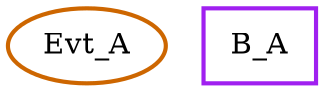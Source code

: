 digraph "pps-test4-2" {
  name="pps-test4-2"
  subgraph subgraph2 {
    node [cpu=0 pattern=A tperiod=100000000 toffs=0 fid=1 gid=5 sid=2 bpid=8 style=filled color=black fillcolor=white penwidth=2 shape=oval]
    Evt_A [type=tmsg patentry=1 evtno=15 par=1 color=darkorange3]
    B_A [type=block patexit=1 shape=rectangle color=purple]
  }
}
